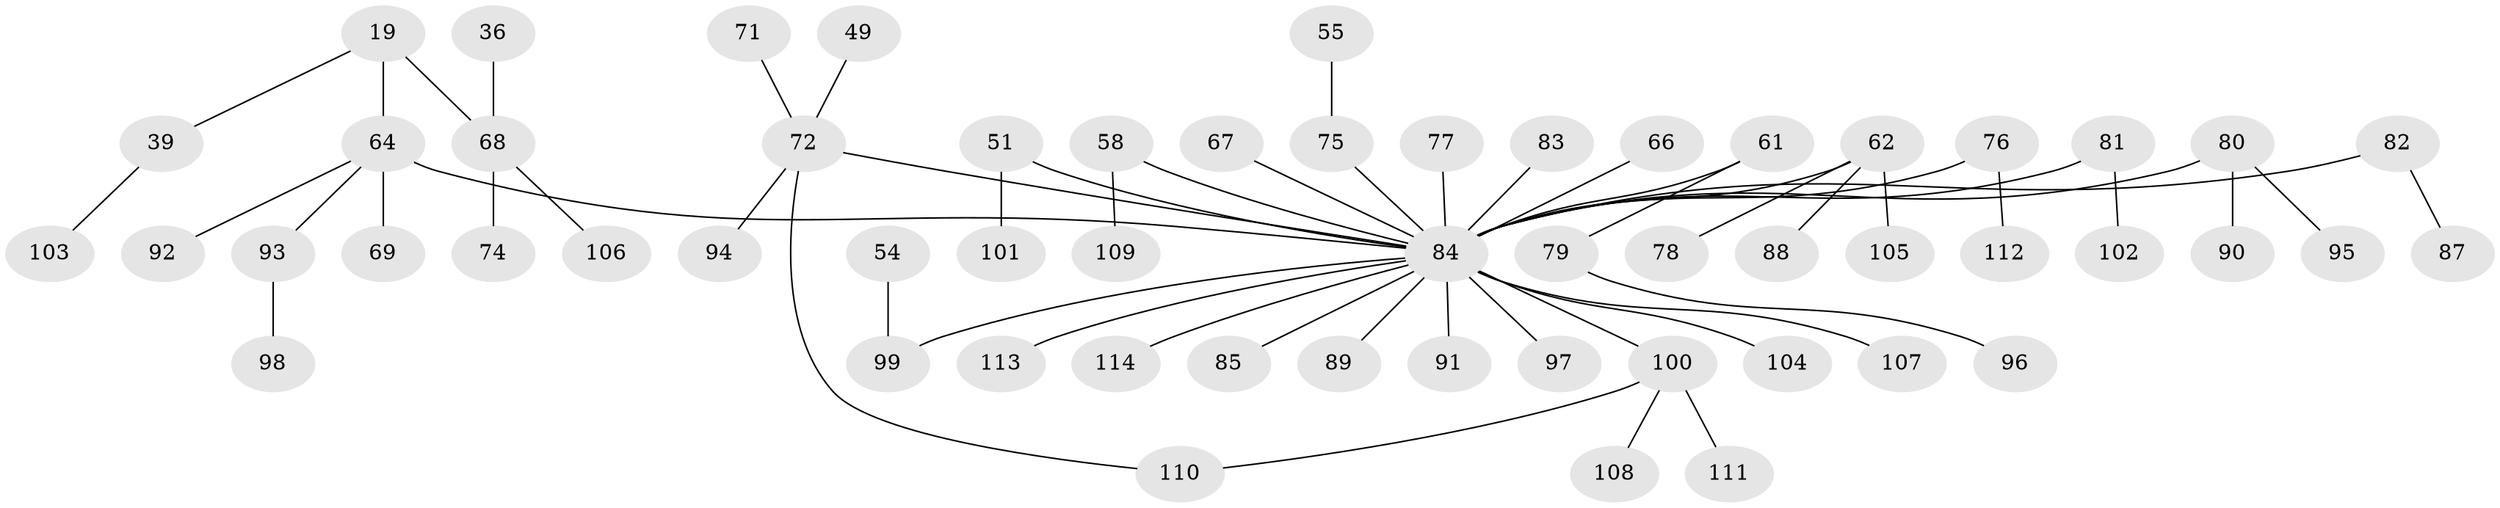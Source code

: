 // original degree distribution, {5: 0.03508771929824561, 6: 0.008771929824561403, 2: 0.2631578947368421, 4: 0.07894736842105263, 3: 0.16666666666666666, 1: 0.4473684210526316}
// Generated by graph-tools (version 1.1) at 2025/42/03/09/25 04:42:22]
// undirected, 57 vertices, 57 edges
graph export_dot {
graph [start="1"]
  node [color=gray90,style=filled];
  19;
  36;
  39;
  49;
  51;
  54;
  55;
  58;
  61;
  62 [super="+60+35"];
  64 [super="+17"];
  66;
  67;
  68 [super="+28"];
  69;
  71;
  72 [super="+25+70"];
  74;
  75 [super="+31"];
  76;
  77;
  78;
  79;
  80 [super="+47"];
  81;
  82;
  83;
  84 [super="+43+9+11+22+20+26+33+42+45+53+48+50+73+44+63+52"];
  85;
  87;
  88;
  89;
  90;
  91;
  92;
  93;
  94;
  95;
  96;
  97;
  98;
  99 [super="+14"];
  100 [super="+65+86"];
  101;
  102;
  103;
  104;
  105;
  106;
  107;
  108;
  109;
  110;
  111;
  112;
  113;
  114;
  19 -- 39;
  19 -- 68 [weight=2];
  19 -- 64;
  36 -- 68;
  39 -- 103;
  49 -- 72;
  51 -- 101;
  51 -- 84;
  54 -- 99;
  55 -- 75;
  58 -- 109;
  58 -- 84;
  61 -- 79;
  61 -- 84;
  62 -- 88;
  62 -- 84;
  62 -- 78;
  62 -- 105;
  64 -- 93;
  64 -- 84;
  64 -- 69;
  64 -- 92;
  66 -- 84;
  67 -- 84;
  68 -- 74;
  68 -- 106;
  71 -- 72;
  72 -- 110;
  72 -- 84;
  72 -- 94;
  75 -- 84;
  76 -- 112;
  76 -- 84;
  77 -- 84;
  79 -- 96;
  80 -- 90;
  80 -- 95;
  80 -- 84;
  81 -- 102;
  81 -- 84;
  82 -- 87;
  82 -- 84;
  83 -- 84;
  84 -- 114;
  84 -- 104;
  84 -- 113;
  84 -- 97;
  84 -- 91;
  84 -- 107;
  84 -- 85;
  84 -- 89;
  84 -- 99;
  84 -- 100;
  93 -- 98;
  100 -- 108;
  100 -- 111;
  100 -- 110;
}
